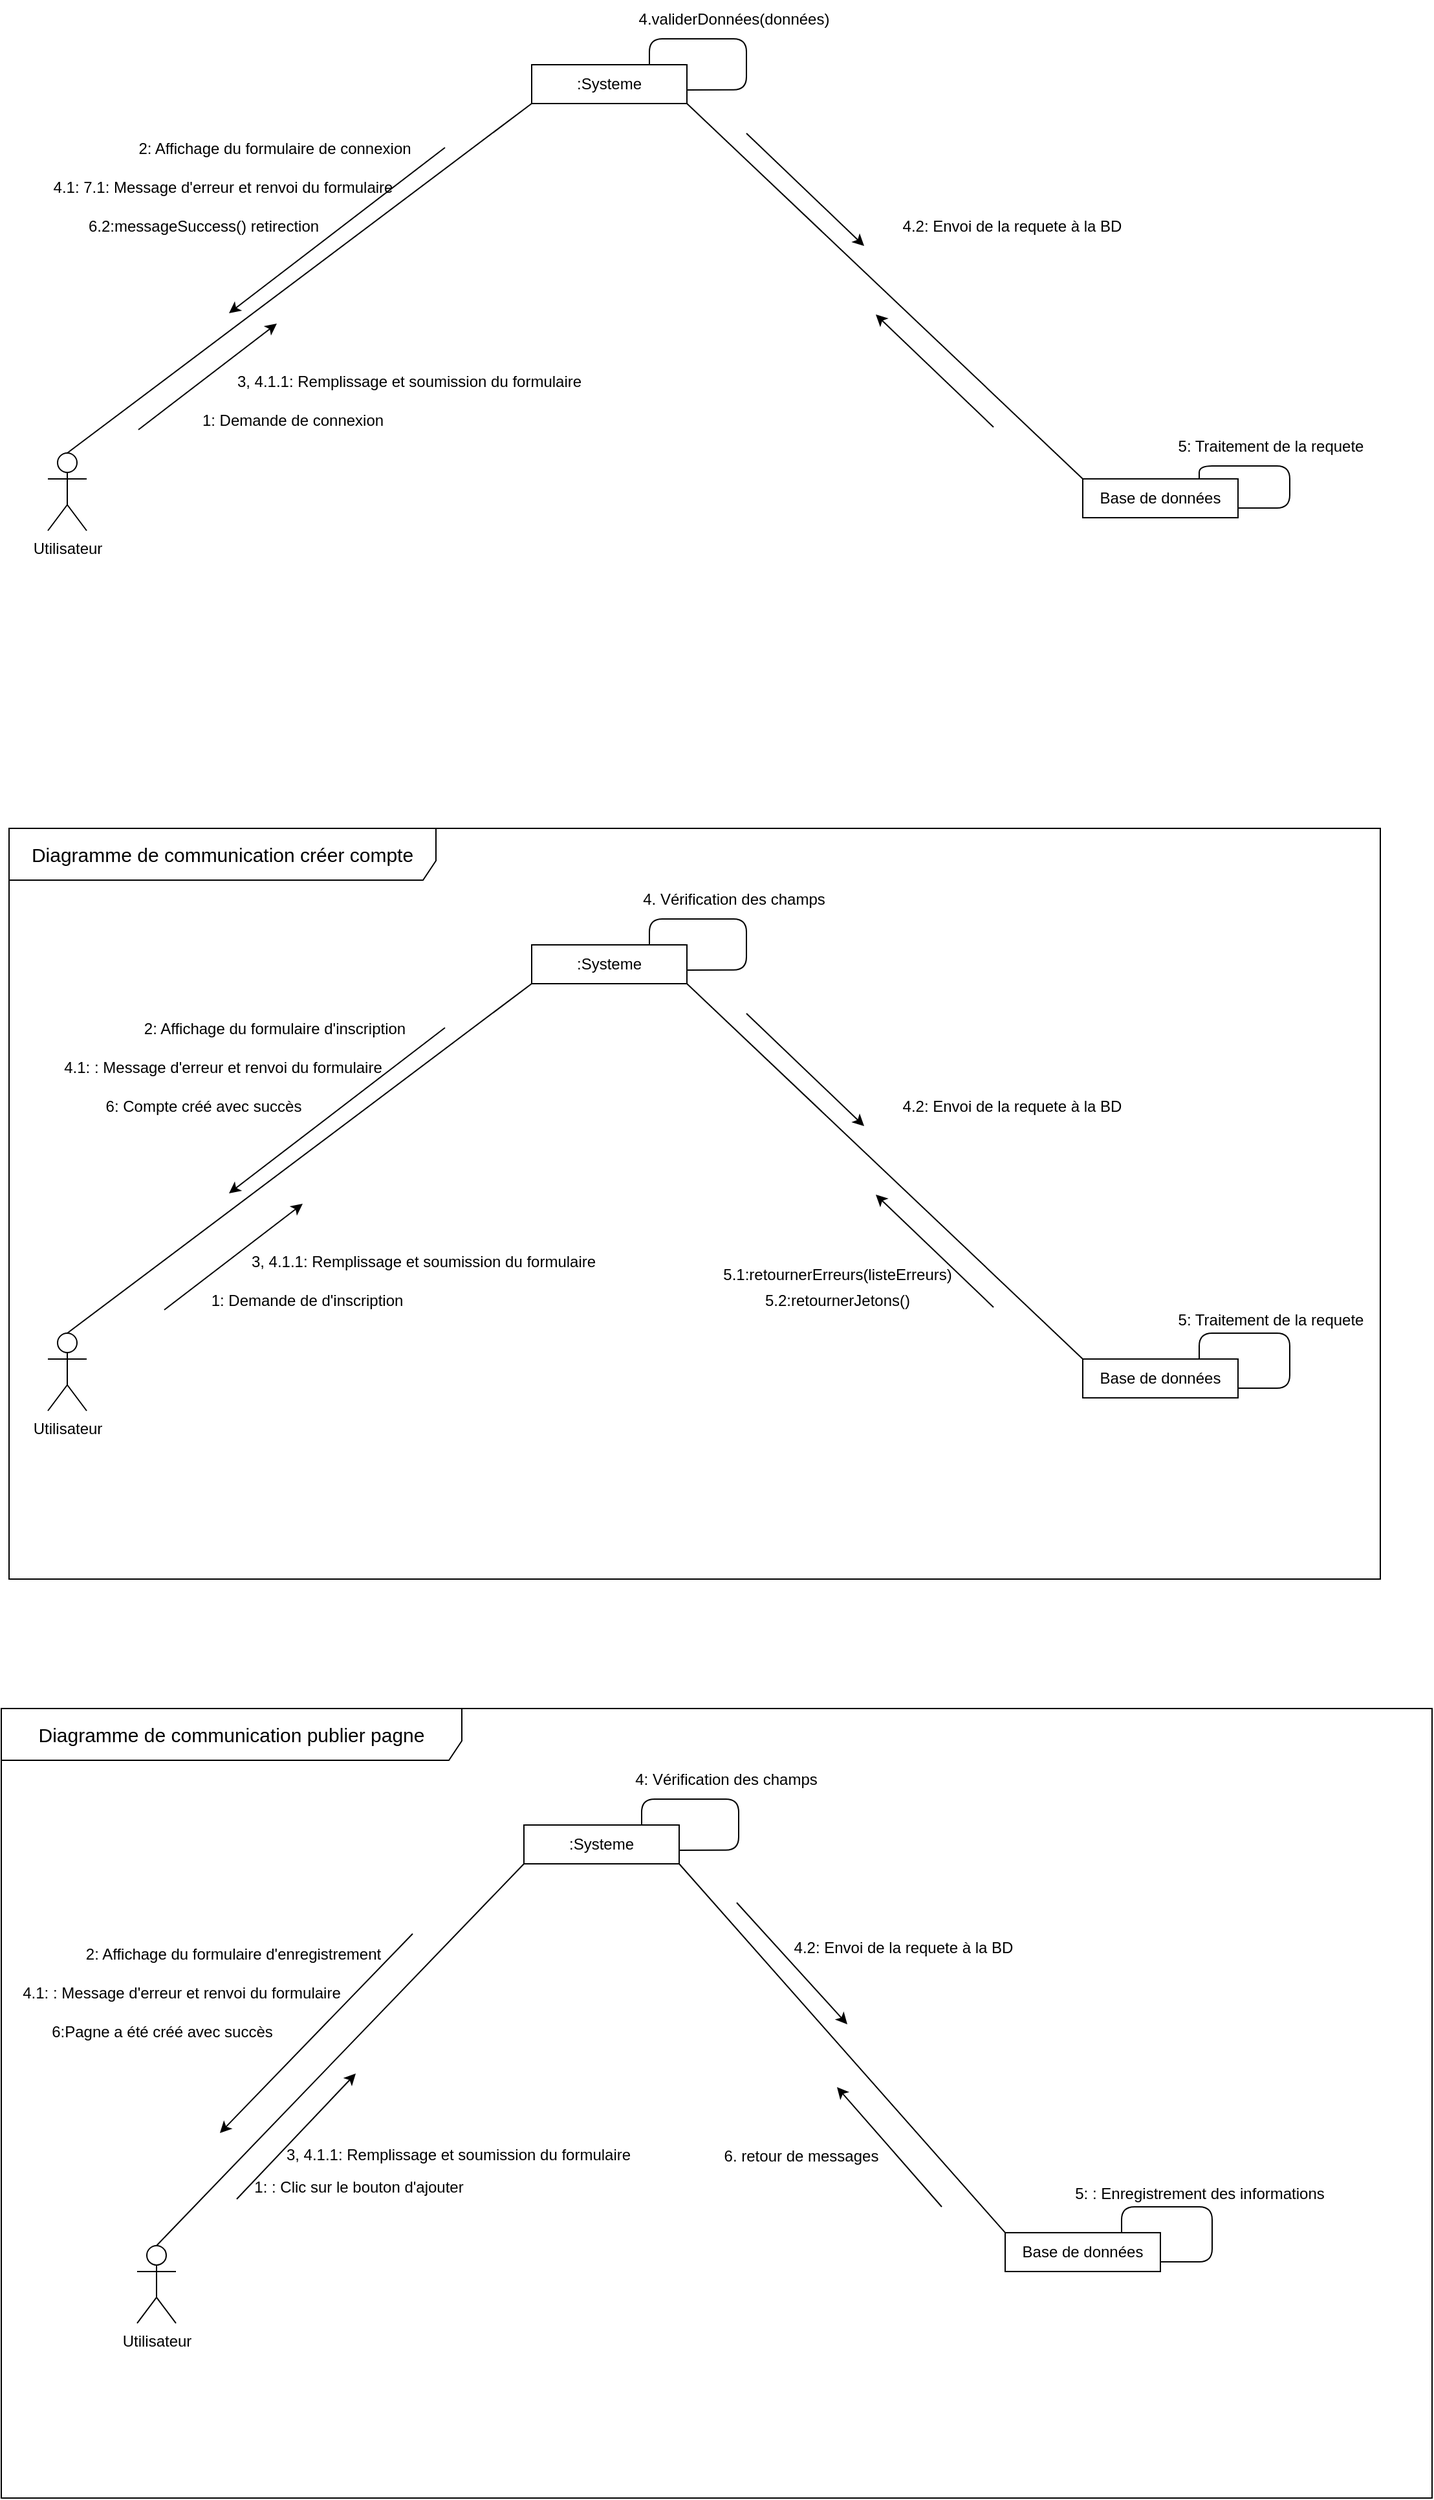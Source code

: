 <mxfile version="21.8.2" type="github">
  <diagram name="Page-1" id="L4X5WL6Z1oIuPHtUy80s">
    <mxGraphModel dx="1646" dy="456" grid="1" gridSize="10" guides="1" tooltips="1" connect="1" arrows="1" fold="1" page="1" pageScale="1" pageWidth="827" pageHeight="1169" math="0" shadow="0">
      <root>
        <mxCell id="0" />
        <mxCell id="1" parent="0" />
        <mxCell id="-WuvEJEpbSpuTWGnb0q6-2" value="Utilisateur" style="shape=umlActor;verticalLabelPosition=bottom;verticalAlign=top;html=1;outlineConnect=0;" parent="1" vertex="1">
          <mxGeometry x="-80" y="510" width="30" height="60" as="geometry" />
        </mxCell>
        <mxCell id="-WuvEJEpbSpuTWGnb0q6-5" style="edgeStyle=orthogonalEdgeStyle;rounded=1;orthogonalLoop=1;jettySize=auto;html=1;exitX=0.75;exitY=0;exitDx=0;exitDy=0;entryX=1.003;entryY=0.648;entryDx=0;entryDy=0;entryPerimeter=0;endArrow=none;endFill=0;" parent="1" target="-WuvEJEpbSpuTWGnb0q6-3" edge="1">
          <mxGeometry relative="1" as="geometry">
            <mxPoint x="421" y="230" as="targetPoint" />
            <mxPoint x="385" y="210" as="sourcePoint" />
            <Array as="points">
              <mxPoint x="385" y="190" />
              <mxPoint x="460" y="190" />
              <mxPoint x="460" y="229" />
            </Array>
          </mxGeometry>
        </mxCell>
        <mxCell id="-WuvEJEpbSpuTWGnb0q6-6" style="rounded=0;orthogonalLoop=1;jettySize=auto;html=1;exitX=1;exitY=1;exitDx=0;exitDy=0;entryX=0;entryY=0;entryDx=0;entryDy=0;endArrow=none;endFill=0;" parent="1" source="-WuvEJEpbSpuTWGnb0q6-3" target="-WuvEJEpbSpuTWGnb0q6-4" edge="1">
          <mxGeometry relative="1" as="geometry" />
        </mxCell>
        <mxCell id="-WuvEJEpbSpuTWGnb0q6-8" style="rounded=0;orthogonalLoop=1;jettySize=auto;html=1;exitX=0;exitY=1;exitDx=0;exitDy=0;entryX=0.5;entryY=0;entryDx=0;entryDy=0;entryPerimeter=0;endArrow=none;endFill=0;" parent="1" source="-WuvEJEpbSpuTWGnb0q6-3" target="-WuvEJEpbSpuTWGnb0q6-2" edge="1">
          <mxGeometry relative="1" as="geometry" />
        </mxCell>
        <mxCell id="-WuvEJEpbSpuTWGnb0q6-3" value=":Systeme" style="rounded=0;whiteSpace=wrap;html=1;" parent="1" vertex="1">
          <mxGeometry x="294" y="210" width="120" height="30" as="geometry" />
        </mxCell>
        <mxCell id="-WuvEJEpbSpuTWGnb0q6-4" value="Base de  données" style="rounded=0;whiteSpace=wrap;html=1;" parent="1" vertex="1">
          <mxGeometry x="720" y="529.97" width="120" height="30" as="geometry" />
        </mxCell>
        <mxCell id="-WuvEJEpbSpuTWGnb0q6-7" style="edgeStyle=orthogonalEdgeStyle;rounded=1;orthogonalLoop=1;jettySize=auto;html=1;exitX=0.75;exitY=0;exitDx=0;exitDy=0;entryX=1;entryY=0.75;entryDx=0;entryDy=0;endArrow=none;endFill=0;strokeColor=default;" parent="1" source="-WuvEJEpbSpuTWGnb0q6-4" target="-WuvEJEpbSpuTWGnb0q6-4" edge="1">
          <mxGeometry relative="1" as="geometry">
            <Array as="points">
              <mxPoint x="810" y="519.97" />
              <mxPoint x="880" y="519.97" />
              <mxPoint x="880" y="551.97" />
            </Array>
          </mxGeometry>
        </mxCell>
        <mxCell id="-WuvEJEpbSpuTWGnb0q6-11" value="" style="endArrow=classic;startArrow=none;html=1;rounded=0;startFill=0;" parent="1" edge="1">
          <mxGeometry width="50" height="50" relative="1" as="geometry">
            <mxPoint x="-10" y="492" as="sourcePoint" />
            <mxPoint x="97" y="410" as="targetPoint" />
          </mxGeometry>
        </mxCell>
        <mxCell id="-WuvEJEpbSpuTWGnb0q6-14" value="1: Demande de connexion&lt;br/&gt;" style="text;html=1;align=center;verticalAlign=middle;resizable=0;points=[];autosize=1;strokeColor=none;fillColor=none;" parent="1" vertex="1">
          <mxGeometry x="29" y="470" width="160" height="30" as="geometry" />
        </mxCell>
        <mxCell id="-WuvEJEpbSpuTWGnb0q6-15" value="4.validerDonnées(données)" style="text;html=1;align=center;verticalAlign=middle;resizable=0;points=[];autosize=1;strokeColor=none;fillColor=none;" parent="1" vertex="1">
          <mxGeometry x="365" y="160" width="170" height="30" as="geometry" />
        </mxCell>
        <mxCell id="-WuvEJEpbSpuTWGnb0q6-16" value="" style="endArrow=none;startArrow=classic;html=1;rounded=0;startFill=1;endFill=0;" parent="1" edge="1">
          <mxGeometry width="50" height="50" relative="1" as="geometry">
            <mxPoint x="60" y="402" as="sourcePoint" />
            <mxPoint x="227" y="274" as="targetPoint" />
          </mxGeometry>
        </mxCell>
        <mxCell id="-WuvEJEpbSpuTWGnb0q6-17" value="2: Affichage du formulaire de connexion" style="text;html=1;align=center;verticalAlign=middle;resizable=0;points=[];autosize=1;strokeColor=none;fillColor=none;" parent="1" vertex="1">
          <mxGeometry x="-20" y="260" width="230" height="30" as="geometry" />
        </mxCell>
        <mxCell id="-WuvEJEpbSpuTWGnb0q6-18" value="3, 4.1.1: Remplissage et soumission du formulaire" style="text;html=1;align=center;verticalAlign=middle;resizable=0;points=[];autosize=1;strokeColor=none;fillColor=none;" parent="1" vertex="1">
          <mxGeometry x="54" y="440" width="290" height="30" as="geometry" />
        </mxCell>
        <mxCell id="-WuvEJEpbSpuTWGnb0q6-19" value="5: Traitement de la requete&lt;br/&gt;" style="text;html=1;align=center;verticalAlign=middle;resizable=0;points=[];autosize=1;strokeColor=none;fillColor=none;" parent="1" vertex="1">
          <mxGeometry x="780" y="490" width="170" height="30" as="geometry" />
        </mxCell>
        <mxCell id="-WuvEJEpbSpuTWGnb0q6-20" value="4.2: Envoi de la requete à la BD" style="text;html=1;align=center;verticalAlign=middle;resizable=0;points=[];autosize=1;strokeColor=none;fillColor=none;" parent="1" vertex="1">
          <mxGeometry x="570" y="320" width="190" height="30" as="geometry" />
        </mxCell>
        <mxCell id="-WuvEJEpbSpuTWGnb0q6-22" value="" style="endArrow=none;startArrow=classic;html=1;rounded=0;startFill=1;endFill=0;" parent="1" edge="1">
          <mxGeometry width="50" height="50" relative="1" as="geometry">
            <mxPoint x="551" y="350" as="sourcePoint" />
            <mxPoint x="460" y="263" as="targetPoint" />
          </mxGeometry>
        </mxCell>
        <mxCell id="-WuvEJEpbSpuTWGnb0q6-23" value="" style="endArrow=classic;startArrow=none;html=1;rounded=0;startFill=0;endFill=1;" parent="1" edge="1">
          <mxGeometry width="50" height="50" relative="1" as="geometry">
            <mxPoint x="651" y="490" as="sourcePoint" />
            <mxPoint x="560" y="403" as="targetPoint" />
          </mxGeometry>
        </mxCell>
        <mxCell id="-WuvEJEpbSpuTWGnb0q6-24" value="4.1: 7.1: Message d&#39;erreur et renvoi du formulaire" style="text;html=1;align=center;verticalAlign=middle;resizable=0;points=[];autosize=1;strokeColor=none;fillColor=none;" parent="1" vertex="1">
          <mxGeometry x="-90" y="290" width="290" height="30" as="geometry" />
        </mxCell>
        <mxCell id="-WuvEJEpbSpuTWGnb0q6-26" value="6.2:messageSuccess() retirection" style="text;html=1;align=center;verticalAlign=middle;resizable=0;points=[];autosize=1;strokeColor=none;fillColor=none;" parent="1" vertex="1">
          <mxGeometry x="-60" y="320" width="200" height="30" as="geometry" />
        </mxCell>
        <mxCell id="-WuvEJEpbSpuTWGnb0q6-28" value="&lt;font style=&quot;font-size: 15px;&quot;&gt;Diagramme de communication créer compte&lt;br/&gt;&lt;/font&gt;" style="shape=umlFrame;whiteSpace=wrap;html=1;pointerEvents=0;recursiveResize=0;container=1;collapsible=0;width=330;movable=1;resizable=1;rotatable=1;deletable=1;editable=1;locked=0;connectable=1;height=40;" parent="1" vertex="1">
          <mxGeometry x="-110" y="800" width="1060" height="580" as="geometry" />
        </mxCell>
        <mxCell id="-WuvEJEpbSpuTWGnb0q6-40" value="2: Affichage du formulaire d&#39;inscription" style="text;html=1;align=center;verticalAlign=middle;resizable=0;points=[];autosize=1;strokeColor=none;fillColor=none;" parent="-WuvEJEpbSpuTWGnb0q6-28" vertex="1">
          <mxGeometry x="90" y="140" width="230" height="30" as="geometry" />
        </mxCell>
        <mxCell id="-WuvEJEpbSpuTWGnb0q6-29" value="Utilisateur" style="shape=umlActor;verticalLabelPosition=bottom;verticalAlign=top;html=1;outlineConnect=0;" parent="1" vertex="1">
          <mxGeometry x="-80" y="1190" width="30" height="60" as="geometry" />
        </mxCell>
        <mxCell id="-WuvEJEpbSpuTWGnb0q6-30" style="edgeStyle=orthogonalEdgeStyle;rounded=1;orthogonalLoop=1;jettySize=auto;html=1;exitX=0.75;exitY=0;exitDx=0;exitDy=0;entryX=1.003;entryY=0.648;entryDx=0;entryDy=0;entryPerimeter=0;endArrow=none;endFill=0;" parent="1" target="-WuvEJEpbSpuTWGnb0q6-33" edge="1">
          <mxGeometry relative="1" as="geometry">
            <mxPoint x="421" y="910" as="targetPoint" />
            <mxPoint x="385" y="890" as="sourcePoint" />
            <Array as="points">
              <mxPoint x="385" y="870" />
              <mxPoint x="460" y="870" />
              <mxPoint x="460" y="909" />
            </Array>
          </mxGeometry>
        </mxCell>
        <mxCell id="-WuvEJEpbSpuTWGnb0q6-31" style="rounded=0;orthogonalLoop=1;jettySize=auto;html=1;exitX=1;exitY=1;exitDx=0;exitDy=0;entryX=0;entryY=0;entryDx=0;entryDy=0;endArrow=none;endFill=0;" parent="1" source="-WuvEJEpbSpuTWGnb0q6-33" target="-WuvEJEpbSpuTWGnb0q6-34" edge="1">
          <mxGeometry relative="1" as="geometry" />
        </mxCell>
        <mxCell id="-WuvEJEpbSpuTWGnb0q6-32" style="rounded=0;orthogonalLoop=1;jettySize=auto;html=1;exitX=0;exitY=1;exitDx=0;exitDy=0;entryX=0.5;entryY=0;entryDx=0;entryDy=0;entryPerimeter=0;endArrow=none;endFill=0;" parent="1" source="-WuvEJEpbSpuTWGnb0q6-33" target="-WuvEJEpbSpuTWGnb0q6-29" edge="1">
          <mxGeometry relative="1" as="geometry" />
        </mxCell>
        <mxCell id="-WuvEJEpbSpuTWGnb0q6-33" value=":Systeme" style="rounded=0;whiteSpace=wrap;html=1;" parent="1" vertex="1">
          <mxGeometry x="294" y="890" width="120" height="30" as="geometry" />
        </mxCell>
        <mxCell id="-WuvEJEpbSpuTWGnb0q6-34" value="Base de  données" style="rounded=0;whiteSpace=wrap;html=1;" parent="1" vertex="1">
          <mxGeometry x="720" y="1209.97" width="120" height="30" as="geometry" />
        </mxCell>
        <mxCell id="-WuvEJEpbSpuTWGnb0q6-35" style="edgeStyle=orthogonalEdgeStyle;rounded=1;orthogonalLoop=1;jettySize=auto;html=1;exitX=0.75;exitY=0;exitDx=0;exitDy=0;entryX=1;entryY=0.75;entryDx=0;entryDy=0;endArrow=none;endFill=0;" parent="1" source="-WuvEJEpbSpuTWGnb0q6-34" target="-WuvEJEpbSpuTWGnb0q6-34" edge="1">
          <mxGeometry relative="1" as="geometry">
            <Array as="points">
              <mxPoint x="810" y="1190" />
              <mxPoint x="880" y="1190" />
              <mxPoint x="880" y="1233" />
            </Array>
          </mxGeometry>
        </mxCell>
        <mxCell id="-WuvEJEpbSpuTWGnb0q6-36" value="" style="endArrow=classic;startArrow=none;html=1;rounded=0;startFill=0;" parent="1" edge="1">
          <mxGeometry width="50" height="50" relative="1" as="geometry">
            <mxPoint x="10" y="1172" as="sourcePoint" />
            <mxPoint x="117" y="1090" as="targetPoint" />
          </mxGeometry>
        </mxCell>
        <mxCell id="-WuvEJEpbSpuTWGnb0q6-37" value="1: Demande de  d&#39;inscription" style="text;html=1;align=center;verticalAlign=middle;resizable=0;points=[];autosize=1;strokeColor=none;fillColor=none;" parent="1" vertex="1">
          <mxGeometry x="35" y="1150" width="170" height="30" as="geometry" />
        </mxCell>
        <mxCell id="-WuvEJEpbSpuTWGnb0q6-38" value="4. Vérification des champs" style="text;html=1;align=center;verticalAlign=middle;resizable=0;points=[];autosize=1;strokeColor=none;fillColor=none;" parent="1" vertex="1">
          <mxGeometry x="370" y="840" width="160" height="30" as="geometry" />
        </mxCell>
        <mxCell id="-WuvEJEpbSpuTWGnb0q6-39" value="" style="endArrow=none;startArrow=classic;html=1;rounded=0;startFill=1;endFill=0;" parent="1" edge="1">
          <mxGeometry width="50" height="50" relative="1" as="geometry">
            <mxPoint x="60" y="1082" as="sourcePoint" />
            <mxPoint x="227" y="954" as="targetPoint" />
          </mxGeometry>
        </mxCell>
        <mxCell id="-WuvEJEpbSpuTWGnb0q6-41" value="3, 4.1.1: Remplissage et soumission du formulaire" style="text;html=1;align=center;verticalAlign=middle;resizable=0;points=[];autosize=1;strokeColor=none;fillColor=none;" parent="1" vertex="1">
          <mxGeometry x="65" y="1120" width="290" height="30" as="geometry" />
        </mxCell>
        <mxCell id="-WuvEJEpbSpuTWGnb0q6-42" value="5: Traitement de la requete&lt;br/&gt;" style="text;html=1;align=center;verticalAlign=middle;resizable=0;points=[];autosize=1;strokeColor=none;fillColor=none;" parent="1" vertex="1">
          <mxGeometry x="780" y="1165" width="170" height="30" as="geometry" />
        </mxCell>
        <mxCell id="-WuvEJEpbSpuTWGnb0q6-43" value="4.2: Envoi de la requete à la BD" style="text;html=1;align=center;verticalAlign=middle;resizable=0;points=[];autosize=1;strokeColor=none;fillColor=none;" parent="1" vertex="1">
          <mxGeometry x="570" y="1000" width="190" height="30" as="geometry" />
        </mxCell>
        <mxCell id="-WuvEJEpbSpuTWGnb0q6-44" value="5.1:retournerErreurs(listeErreurs)" style="text;html=1;align=center;verticalAlign=middle;resizable=0;points=[];autosize=1;strokeColor=none;fillColor=none;" parent="1" vertex="1">
          <mxGeometry x="430" y="1130" width="200" height="30" as="geometry" />
        </mxCell>
        <mxCell id="-WuvEJEpbSpuTWGnb0q6-45" value="" style="endArrow=none;startArrow=classic;html=1;rounded=0;startFill=1;endFill=0;" parent="1" edge="1">
          <mxGeometry width="50" height="50" relative="1" as="geometry">
            <mxPoint x="551" y="1030" as="sourcePoint" />
            <mxPoint x="460" y="943" as="targetPoint" />
          </mxGeometry>
        </mxCell>
        <mxCell id="-WuvEJEpbSpuTWGnb0q6-46" value="" style="endArrow=classic;startArrow=none;html=1;rounded=0;startFill=0;endFill=1;" parent="1" edge="1">
          <mxGeometry width="50" height="50" relative="1" as="geometry">
            <mxPoint x="651" y="1170" as="sourcePoint" />
            <mxPoint x="560" y="1083" as="targetPoint" />
          </mxGeometry>
        </mxCell>
        <mxCell id="-WuvEJEpbSpuTWGnb0q6-47" value="4.1: : Message d&#39;erreur et renvoi du formulaire" style="text;html=1;align=center;verticalAlign=middle;resizable=0;points=[];autosize=1;strokeColor=none;fillColor=none;" parent="1" vertex="1">
          <mxGeometry x="-80" y="970" width="270" height="30" as="geometry" />
        </mxCell>
        <mxCell id="-WuvEJEpbSpuTWGnb0q6-48" value="5.2:retournerJetons()" style="text;html=1;align=center;verticalAlign=middle;resizable=0;points=[];autosize=1;strokeColor=none;fillColor=none;" parent="1" vertex="1">
          <mxGeometry x="460" y="1150" width="140" height="30" as="geometry" />
        </mxCell>
        <mxCell id="-WuvEJEpbSpuTWGnb0q6-49" value="6: Compte créé avec succès" style="text;html=1;align=center;verticalAlign=middle;resizable=0;points=[];autosize=1;strokeColor=none;fillColor=none;" parent="1" vertex="1">
          <mxGeometry x="-45" y="1000" width="170" height="30" as="geometry" />
        </mxCell>
        <mxCell id="-WuvEJEpbSpuTWGnb0q6-50" value="&lt;font style=&quot;font-size: 15px;&quot;&gt;Diagramme de communication publier pagne&lt;br&gt;&lt;/font&gt;" style="shape=umlFrame;whiteSpace=wrap;html=1;pointerEvents=0;recursiveResize=0;container=1;collapsible=0;width=356;movable=0;resizable=0;rotatable=0;deletable=0;editable=0;locked=1;connectable=0;height=40;" parent="1" vertex="1">
          <mxGeometry x="-116" y="1480" width="1106" height="610" as="geometry" />
        </mxCell>
        <mxCell id="-WuvEJEpbSpuTWGnb0q6-51" value="Utilisateur" style="shape=umlActor;verticalLabelPosition=bottom;verticalAlign=top;html=1;outlineConnect=0;" parent="1" vertex="1">
          <mxGeometry x="-11" y="1894.97" width="30" height="60" as="geometry" />
        </mxCell>
        <mxCell id="-WuvEJEpbSpuTWGnb0q6-52" style="edgeStyle=orthogonalEdgeStyle;rounded=1;orthogonalLoop=1;jettySize=auto;html=1;exitX=0.75;exitY=0;exitDx=0;exitDy=0;entryX=1.003;entryY=0.648;entryDx=0;entryDy=0;entryPerimeter=0;endArrow=none;endFill=0;" parent="1" target="-WuvEJEpbSpuTWGnb0q6-55" edge="1">
          <mxGeometry relative="1" as="geometry">
            <mxPoint x="415" y="1590" as="targetPoint" />
            <mxPoint x="379" y="1570" as="sourcePoint" />
            <Array as="points">
              <mxPoint x="379" y="1550" />
              <mxPoint x="454" y="1550" />
              <mxPoint x="454" y="1589" />
            </Array>
          </mxGeometry>
        </mxCell>
        <mxCell id="-WuvEJEpbSpuTWGnb0q6-53" style="rounded=0;orthogonalLoop=1;jettySize=auto;html=1;entryX=0;entryY=0;entryDx=0;entryDy=0;endArrow=none;endFill=0;exitX=1;exitY=1;exitDx=0;exitDy=0;" parent="1" source="-WuvEJEpbSpuTWGnb0q6-55" target="-WuvEJEpbSpuTWGnb0q6-56" edge="1">
          <mxGeometry relative="1" as="geometry">
            <mxPoint x="410" y="1600" as="sourcePoint" />
          </mxGeometry>
        </mxCell>
        <mxCell id="-WuvEJEpbSpuTWGnb0q6-54" style="rounded=0;orthogonalLoop=1;jettySize=auto;html=1;exitX=0;exitY=1;exitDx=0;exitDy=0;entryX=0.5;entryY=0;entryDx=0;entryDy=0;entryPerimeter=0;endArrow=none;endFill=0;" parent="1" source="-WuvEJEpbSpuTWGnb0q6-55" target="-WuvEJEpbSpuTWGnb0q6-51" edge="1">
          <mxGeometry relative="1" as="geometry" />
        </mxCell>
        <mxCell id="-WuvEJEpbSpuTWGnb0q6-55" value=":Systeme" style="rounded=0;whiteSpace=wrap;html=1;" parent="1" vertex="1">
          <mxGeometry x="288" y="1570" width="120" height="30" as="geometry" />
        </mxCell>
        <mxCell id="-WuvEJEpbSpuTWGnb0q6-56" value="Base de  données" style="rounded=0;whiteSpace=wrap;html=1;" parent="1" vertex="1">
          <mxGeometry x="660" y="1884.97" width="120" height="30" as="geometry" />
        </mxCell>
        <mxCell id="-WuvEJEpbSpuTWGnb0q6-57" style="edgeStyle=orthogonalEdgeStyle;rounded=1;orthogonalLoop=1;jettySize=auto;html=1;exitX=0.75;exitY=0;exitDx=0;exitDy=0;entryX=1;entryY=0.75;entryDx=0;entryDy=0;endArrow=none;endFill=0;" parent="1" source="-WuvEJEpbSpuTWGnb0q6-56" target="-WuvEJEpbSpuTWGnb0q6-56" edge="1">
          <mxGeometry relative="1" as="geometry">
            <Array as="points">
              <mxPoint x="750" y="1865" />
              <mxPoint x="820" y="1865" />
              <mxPoint x="820" y="1908" />
            </Array>
          </mxGeometry>
        </mxCell>
        <mxCell id="-WuvEJEpbSpuTWGnb0q6-58" value="" style="endArrow=classic;startArrow=none;html=1;rounded=0;startFill=0;" parent="1" edge="1">
          <mxGeometry width="50" height="50" relative="1" as="geometry">
            <mxPoint x="66" y="1859" as="sourcePoint" />
            <mxPoint x="158" y="1762" as="targetPoint" />
          </mxGeometry>
        </mxCell>
        <mxCell id="-WuvEJEpbSpuTWGnb0q6-59" value="1: : Clic sur le bouton d&#39;ajouter" style="text;html=1;align=center;verticalAlign=middle;resizable=0;points=[];autosize=1;strokeColor=none;fillColor=none;" parent="1" vertex="1">
          <mxGeometry x="65" y="1835" width="190" height="30" as="geometry" />
        </mxCell>
        <mxCell id="-WuvEJEpbSpuTWGnb0q6-60" value="4: Vérification des champs&lt;br/&gt;" style="text;html=1;align=center;verticalAlign=middle;resizable=0;points=[];autosize=1;strokeColor=none;fillColor=none;" parent="1" vertex="1">
          <mxGeometry x="364" y="1520" width="160" height="30" as="geometry" />
        </mxCell>
        <mxCell id="-WuvEJEpbSpuTWGnb0q6-61" value="" style="endArrow=none;startArrow=classic;html=1;rounded=0;startFill=1;endFill=0;" parent="1" edge="1">
          <mxGeometry width="50" height="50" relative="1" as="geometry">
            <mxPoint x="53" y="1808" as="sourcePoint" />
            <mxPoint x="202" y="1654" as="targetPoint" />
          </mxGeometry>
        </mxCell>
        <mxCell id="-WuvEJEpbSpuTWGnb0q6-62" value="2: Affichage du formulaire d&#39;enregistrement" style="text;html=1;align=center;verticalAlign=middle;resizable=0;points=[];autosize=1;strokeColor=none;fillColor=none;" parent="1" vertex="1">
          <mxGeometry x="-62" y="1655" width="250" height="30" as="geometry" />
        </mxCell>
        <mxCell id="-WuvEJEpbSpuTWGnb0q6-63" value="3, 4.1.1: Remplissage et soumission du formulaire" style="text;html=1;align=center;verticalAlign=middle;resizable=0;points=[];autosize=1;strokeColor=none;fillColor=none;" parent="1" vertex="1">
          <mxGeometry x="92" y="1810" width="290" height="30" as="geometry" />
        </mxCell>
        <mxCell id="-WuvEJEpbSpuTWGnb0q6-64" value="5:&amp;nbsp;: Enregistrement des informations" style="text;html=1;align=center;verticalAlign=middle;resizable=0;points=[];autosize=1;strokeColor=none;fillColor=none;" parent="1" vertex="1">
          <mxGeometry x="700" y="1840" width="220" height="30" as="geometry" />
        </mxCell>
        <mxCell id="-WuvEJEpbSpuTWGnb0q6-65" value="4.2: Envoi de la requete à la BD" style="text;html=1;align=center;verticalAlign=middle;resizable=0;points=[];autosize=1;strokeColor=none;fillColor=none;" parent="1" vertex="1">
          <mxGeometry x="486" y="1650" width="190" height="30" as="geometry" />
        </mxCell>
        <mxCell id="-WuvEJEpbSpuTWGnb0q6-66" value="6. retour de messages" style="text;html=1;align=center;verticalAlign=middle;resizable=0;points=[];autosize=1;strokeColor=none;fillColor=none;" parent="1" vertex="1">
          <mxGeometry x="432" y="1811" width="140" height="30" as="geometry" />
        </mxCell>
        <mxCell id="-WuvEJEpbSpuTWGnb0q6-67" value="" style="endArrow=none;startArrow=classic;html=1;rounded=0;startFill=1;endFill=0;" parent="1" edge="1">
          <mxGeometry width="50" height="50" relative="1" as="geometry">
            <mxPoint x="538" y="1724" as="sourcePoint" />
            <mxPoint x="452.5" y="1630" as="targetPoint" />
          </mxGeometry>
        </mxCell>
        <mxCell id="-WuvEJEpbSpuTWGnb0q6-68" value="" style="endArrow=classic;startArrow=none;html=1;rounded=0;startFill=0;endFill=1;" parent="1" edge="1">
          <mxGeometry width="50" height="50" relative="1" as="geometry">
            <mxPoint x="611" y="1865" as="sourcePoint" />
            <mxPoint x="530" y="1772.5" as="targetPoint" />
          </mxGeometry>
        </mxCell>
        <mxCell id="-WuvEJEpbSpuTWGnb0q6-69" value="4.1: : Message d&#39;erreur et renvoi du formulaire" style="text;html=1;align=center;verticalAlign=middle;resizable=0;points=[];autosize=1;strokeColor=none;fillColor=none;" parent="1" vertex="1">
          <mxGeometry x="-112" y="1685" width="270" height="30" as="geometry" />
        </mxCell>
        <mxCell id="-WuvEJEpbSpuTWGnb0q6-71" value="6:Pagne a été&amp;nbsp;créé avec succès" style="text;html=1;align=center;verticalAlign=middle;resizable=0;points=[];autosize=1;strokeColor=none;fillColor=none;" parent="1" vertex="1">
          <mxGeometry x="-87" y="1715" width="190" height="30" as="geometry" />
        </mxCell>
      </root>
    </mxGraphModel>
  </diagram>
</mxfile>
